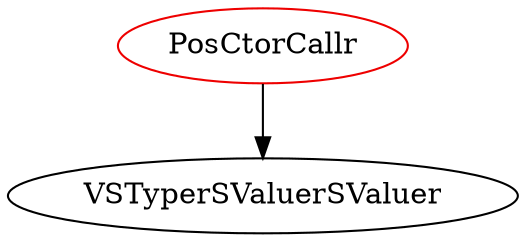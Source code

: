 digraph posctorcallr{
PosCtorCallr -> VSTyperSValuerSValuer;
PosCtorCallr	[shape=oval, color=red2, label="PosCtorCallr"];
}
